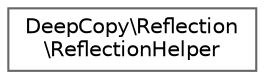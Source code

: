 digraph "Graphical Class Hierarchy"
{
 // LATEX_PDF_SIZE
  bgcolor="transparent";
  edge [fontname=Helvetica,fontsize=10,labelfontname=Helvetica,labelfontsize=10];
  node [fontname=Helvetica,fontsize=10,shape=box,height=0.2,width=0.4];
  rankdir="LR";
  Node0 [id="Node000000",label="DeepCopy\\Reflection\l\\ReflectionHelper",height=0.2,width=0.4,color="grey40", fillcolor="white", style="filled",URL="$classDeepCopy_1_1Reflection_1_1ReflectionHelper.html",tooltip=" "];
}
